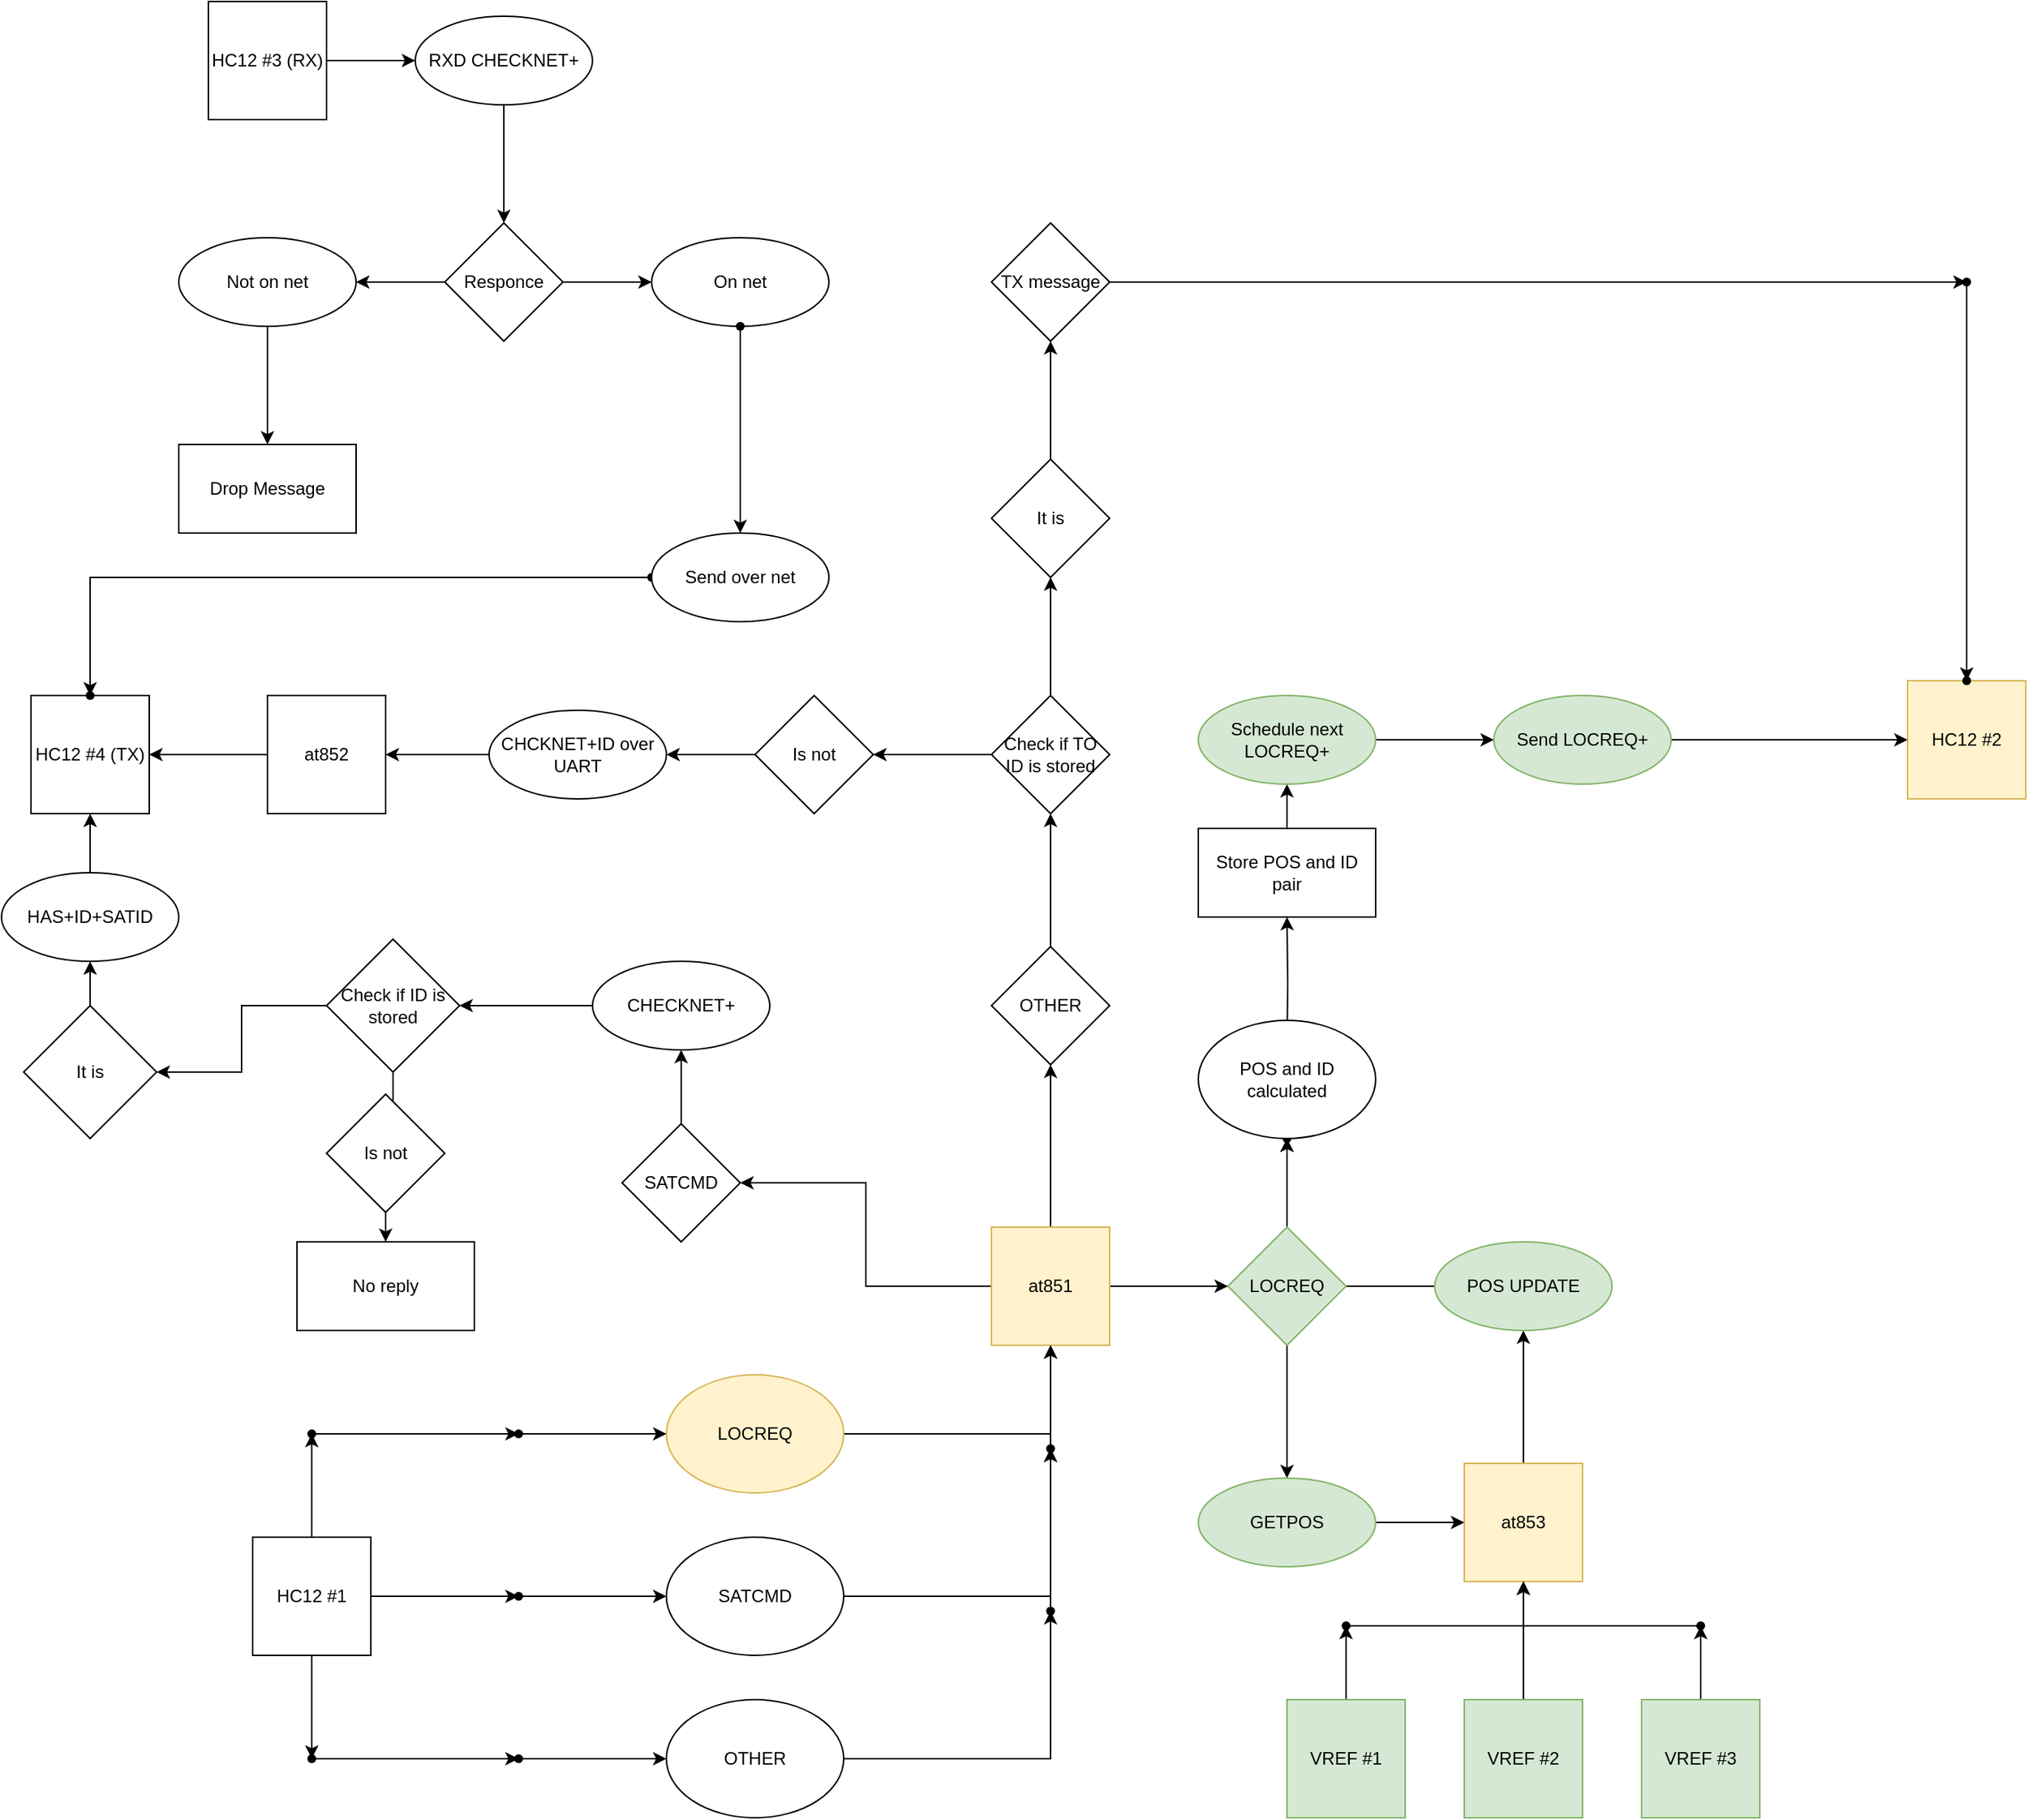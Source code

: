 <mxfile version="20.0.3" type="device"><diagram id="debl7oTDSxbzaYA7vrvB" name="Page-1"><mxGraphModel dx="3044" dy="2320" grid="1" gridSize="10" guides="1" tooltips="1" connect="1" arrows="1" fold="1" page="1" pageScale="1" pageWidth="850" pageHeight="1100" math="0" shadow="0"><root><mxCell id="0"/><mxCell id="1" parent="0"/><mxCell id="bWsef_XJjakOVULYMDOh-32" value="" style="edgeStyle=orthogonalEdgeStyle;rounded=0;orthogonalLoop=1;jettySize=auto;html=1;" edge="1" parent="1" source="bWsef_XJjakOVULYMDOh-1" target="bWsef_XJjakOVULYMDOh-31"><mxGeometry relative="1" as="geometry"/></mxCell><mxCell id="bWsef_XJjakOVULYMDOh-45" value="" style="edgeStyle=orthogonalEdgeStyle;rounded=0;orthogonalLoop=1;jettySize=auto;html=1;" edge="1" parent="1" source="bWsef_XJjakOVULYMDOh-1" target="bWsef_XJjakOVULYMDOh-39"><mxGeometry relative="1" as="geometry"/></mxCell><mxCell id="bWsef_XJjakOVULYMDOh-68" value="" style="edgeStyle=orthogonalEdgeStyle;rounded=0;orthogonalLoop=1;jettySize=auto;html=1;" edge="1" parent="1" source="bWsef_XJjakOVULYMDOh-1" target="bWsef_XJjakOVULYMDOh-67"><mxGeometry relative="1" as="geometry"/></mxCell><mxCell id="bWsef_XJjakOVULYMDOh-117" value="" style="edgeStyle=orthogonalEdgeStyle;rounded=0;orthogonalLoop=1;jettySize=auto;html=1;" edge="1" parent="1" source="bWsef_XJjakOVULYMDOh-1" target="bWsef_XJjakOVULYMDOh-116"><mxGeometry relative="1" as="geometry"/></mxCell><mxCell id="bWsef_XJjakOVULYMDOh-1" value="at851" style="whiteSpace=wrap;html=1;aspect=fixed;fillColor=#fff2cc;strokeColor=#d6b656;" vertex="1" parent="1"><mxGeometry x="90" y="90" width="80" height="80" as="geometry"/></mxCell><mxCell id="bWsef_XJjakOVULYMDOh-83" value="" style="edgeStyle=orthogonalEdgeStyle;rounded=0;orthogonalLoop=1;jettySize=auto;html=1;" edge="1" parent="1" source="bWsef_XJjakOVULYMDOh-2" target="bWsef_XJjakOVULYMDOh-79"><mxGeometry relative="1" as="geometry"/></mxCell><mxCell id="bWsef_XJjakOVULYMDOh-2" value="at852" style="whiteSpace=wrap;html=1;aspect=fixed;" vertex="1" parent="1"><mxGeometry x="-400" y="-270" width="80" height="80" as="geometry"/></mxCell><mxCell id="bWsef_XJjakOVULYMDOh-38" value="" style="edgeStyle=orthogonalEdgeStyle;rounded=0;orthogonalLoop=1;jettySize=auto;html=1;" edge="1" parent="1" source="bWsef_XJjakOVULYMDOh-3" target="bWsef_XJjakOVULYMDOh-37"><mxGeometry relative="1" as="geometry"/></mxCell><mxCell id="bWsef_XJjakOVULYMDOh-3" value="at853" style="whiteSpace=wrap;html=1;aspect=fixed;fillColor=#fff2cc;strokeColor=#d6b656;" vertex="1" parent="1"><mxGeometry x="410" y="250" width="80" height="80" as="geometry"/></mxCell><mxCell id="bWsef_XJjakOVULYMDOh-17" value="" style="edgeStyle=orthogonalEdgeStyle;rounded=0;orthogonalLoop=1;jettySize=auto;html=1;" edge="1" parent="1" source="bWsef_XJjakOVULYMDOh-4" target="bWsef_XJjakOVULYMDOh-16"><mxGeometry relative="1" as="geometry"/></mxCell><mxCell id="bWsef_XJjakOVULYMDOh-20" value="" style="edgeStyle=orthogonalEdgeStyle;rounded=0;orthogonalLoop=1;jettySize=auto;html=1;" edge="1" parent="1" source="bWsef_XJjakOVULYMDOh-4" target="bWsef_XJjakOVULYMDOh-19"><mxGeometry relative="1" as="geometry"/></mxCell><mxCell id="bWsef_XJjakOVULYMDOh-25" value="" style="edgeStyle=orthogonalEdgeStyle;rounded=0;orthogonalLoop=1;jettySize=auto;html=1;" edge="1" parent="1" source="bWsef_XJjakOVULYMDOh-4" target="bWsef_XJjakOVULYMDOh-24"><mxGeometry relative="1" as="geometry"/></mxCell><mxCell id="bWsef_XJjakOVULYMDOh-4" value="HC12 #1" style="whiteSpace=wrap;html=1;aspect=fixed;" vertex="1" parent="1"><mxGeometry x="-410" y="300" width="80" height="80" as="geometry"/></mxCell><mxCell id="bWsef_XJjakOVULYMDOh-85" value="" style="edgeStyle=orthogonalEdgeStyle;rounded=0;orthogonalLoop=1;jettySize=auto;html=1;" edge="1" parent="1" source="bWsef_XJjakOVULYMDOh-5" target="bWsef_XJjakOVULYMDOh-84"><mxGeometry relative="1" as="geometry"/></mxCell><mxCell id="bWsef_XJjakOVULYMDOh-5" value="HC12 #3 (RX)" style="whiteSpace=wrap;html=1;aspect=fixed;" vertex="1" parent="1"><mxGeometry x="-440" y="-740" width="80" height="80" as="geometry"/></mxCell><mxCell id="bWsef_XJjakOVULYMDOh-9" value="" style="edgeStyle=orthogonalEdgeStyle;rounded=0;orthogonalLoop=1;jettySize=auto;html=1;" edge="1" parent="1" source="bWsef_XJjakOVULYMDOh-6" target="bWsef_XJjakOVULYMDOh-1"><mxGeometry relative="1" as="geometry"/></mxCell><mxCell id="bWsef_XJjakOVULYMDOh-6" value="LOCREQ" style="ellipse;whiteSpace=wrap;html=1;fillColor=#fff2cc;strokeColor=#d6b656;" vertex="1" parent="1"><mxGeometry x="-130" y="190" width="120" height="80" as="geometry"/></mxCell><mxCell id="bWsef_XJjakOVULYMDOh-11" value="" style="edgeStyle=orthogonalEdgeStyle;rounded=0;orthogonalLoop=1;jettySize=auto;html=1;" edge="1" parent="1" source="bWsef_XJjakOVULYMDOh-7" target="bWsef_XJjakOVULYMDOh-10"><mxGeometry relative="1" as="geometry"/></mxCell><mxCell id="bWsef_XJjakOVULYMDOh-7" value="SATCMD" style="ellipse;whiteSpace=wrap;html=1;" vertex="1" parent="1"><mxGeometry x="-130" y="300" width="120" height="80" as="geometry"/></mxCell><mxCell id="bWsef_XJjakOVULYMDOh-14" value="" style="edgeStyle=orthogonalEdgeStyle;rounded=0;orthogonalLoop=1;jettySize=auto;html=1;" edge="1" parent="1" source="bWsef_XJjakOVULYMDOh-8" target="bWsef_XJjakOVULYMDOh-13"><mxGeometry relative="1" as="geometry"/></mxCell><mxCell id="bWsef_XJjakOVULYMDOh-8" value="OTHER" style="ellipse;whiteSpace=wrap;html=1;" vertex="1" parent="1"><mxGeometry x="-130" y="410" width="120" height="80" as="geometry"/></mxCell><mxCell id="bWsef_XJjakOVULYMDOh-12" value="" style="edgeStyle=orthogonalEdgeStyle;rounded=0;orthogonalLoop=1;jettySize=auto;html=1;" edge="1" parent="1" source="bWsef_XJjakOVULYMDOh-10" target="bWsef_XJjakOVULYMDOh-1"><mxGeometry relative="1" as="geometry"/></mxCell><mxCell id="bWsef_XJjakOVULYMDOh-10" value="" style="shape=waypoint;sketch=0;size=6;pointerEvents=1;points=[];fillColor=default;resizable=0;rotatable=0;perimeter=centerPerimeter;snapToPoint=1;" vertex="1" parent="1"><mxGeometry x="110" y="220" width="40" height="40" as="geometry"/></mxCell><mxCell id="bWsef_XJjakOVULYMDOh-15" value="" style="edgeStyle=orthogonalEdgeStyle;rounded=0;orthogonalLoop=1;jettySize=auto;html=1;" edge="1" parent="1" source="bWsef_XJjakOVULYMDOh-13" target="bWsef_XJjakOVULYMDOh-10"><mxGeometry relative="1" as="geometry"/></mxCell><mxCell id="bWsef_XJjakOVULYMDOh-13" value="" style="shape=waypoint;sketch=0;size=6;pointerEvents=1;points=[];fillColor=default;resizable=0;rotatable=0;perimeter=centerPerimeter;snapToPoint=1;" vertex="1" parent="1"><mxGeometry x="110" y="330" width="40" height="40" as="geometry"/></mxCell><mxCell id="bWsef_XJjakOVULYMDOh-18" value="" style="edgeStyle=orthogonalEdgeStyle;rounded=0;orthogonalLoop=1;jettySize=auto;html=1;" edge="1" parent="1" source="bWsef_XJjakOVULYMDOh-16" target="bWsef_XJjakOVULYMDOh-7"><mxGeometry relative="1" as="geometry"/></mxCell><mxCell id="bWsef_XJjakOVULYMDOh-16" value="" style="shape=waypoint;sketch=0;size=6;pointerEvents=1;points=[];fillColor=default;resizable=0;rotatable=0;perimeter=centerPerimeter;snapToPoint=1;" vertex="1" parent="1"><mxGeometry x="-250" y="320" width="40" height="40" as="geometry"/></mxCell><mxCell id="bWsef_XJjakOVULYMDOh-22" value="" style="edgeStyle=orthogonalEdgeStyle;rounded=0;orthogonalLoop=1;jettySize=auto;html=1;" edge="1" parent="1" source="bWsef_XJjakOVULYMDOh-19" target="bWsef_XJjakOVULYMDOh-21"><mxGeometry relative="1" as="geometry"/></mxCell><mxCell id="bWsef_XJjakOVULYMDOh-19" value="" style="shape=waypoint;sketch=0;size=6;pointerEvents=1;points=[];fillColor=default;resizable=0;rotatable=0;perimeter=centerPerimeter;snapToPoint=1;" vertex="1" parent="1"><mxGeometry x="-390" y="210" width="40" height="40" as="geometry"/></mxCell><mxCell id="bWsef_XJjakOVULYMDOh-23" value="" style="edgeStyle=orthogonalEdgeStyle;rounded=0;orthogonalLoop=1;jettySize=auto;html=1;" edge="1" parent="1" source="bWsef_XJjakOVULYMDOh-21" target="bWsef_XJjakOVULYMDOh-6"><mxGeometry relative="1" as="geometry"/></mxCell><mxCell id="bWsef_XJjakOVULYMDOh-21" value="" style="shape=waypoint;sketch=0;size=6;pointerEvents=1;points=[];fillColor=default;resizable=0;rotatable=0;perimeter=centerPerimeter;snapToPoint=1;" vertex="1" parent="1"><mxGeometry x="-250" y="210" width="40" height="40" as="geometry"/></mxCell><mxCell id="bWsef_XJjakOVULYMDOh-27" value="" style="edgeStyle=orthogonalEdgeStyle;rounded=0;orthogonalLoop=1;jettySize=auto;html=1;" edge="1" parent="1" source="bWsef_XJjakOVULYMDOh-24" target="bWsef_XJjakOVULYMDOh-26"><mxGeometry relative="1" as="geometry"/></mxCell><mxCell id="bWsef_XJjakOVULYMDOh-24" value="" style="shape=waypoint;sketch=0;size=6;pointerEvents=1;points=[];fillColor=default;resizable=0;rotatable=0;perimeter=centerPerimeter;snapToPoint=1;" vertex="1" parent="1"><mxGeometry x="-390" y="430" width="40" height="40" as="geometry"/></mxCell><mxCell id="bWsef_XJjakOVULYMDOh-28" value="" style="edgeStyle=orthogonalEdgeStyle;rounded=0;orthogonalLoop=1;jettySize=auto;html=1;" edge="1" parent="1" source="bWsef_XJjakOVULYMDOh-26" target="bWsef_XJjakOVULYMDOh-8"><mxGeometry relative="1" as="geometry"/></mxCell><mxCell id="bWsef_XJjakOVULYMDOh-26" value="" style="shape=waypoint;sketch=0;size=6;pointerEvents=1;points=[];fillColor=default;resizable=0;rotatable=0;perimeter=centerPerimeter;snapToPoint=1;" vertex="1" parent="1"><mxGeometry x="-250" y="430" width="40" height="40" as="geometry"/></mxCell><mxCell id="bWsef_XJjakOVULYMDOh-35" value="" style="edgeStyle=orthogonalEdgeStyle;rounded=0;orthogonalLoop=1;jettySize=auto;html=1;" edge="1" parent="1" source="bWsef_XJjakOVULYMDOh-31" target="bWsef_XJjakOVULYMDOh-34"><mxGeometry relative="1" as="geometry"/></mxCell><mxCell id="bWsef_XJjakOVULYMDOh-36" value="" style="edgeStyle=orthogonalEdgeStyle;rounded=0;orthogonalLoop=1;jettySize=auto;html=1;" edge="1" parent="1" source="bWsef_XJjakOVULYMDOh-34" target="bWsef_XJjakOVULYMDOh-3"><mxGeometry relative="1" as="geometry"/></mxCell><mxCell id="bWsef_XJjakOVULYMDOh-34" value="GETPOS" style="ellipse;whiteSpace=wrap;html=1;fillColor=#d5e8d4;strokeColor=#82b366;" vertex="1" parent="1"><mxGeometry x="230" y="260" width="120" height="60" as="geometry"/></mxCell><mxCell id="bWsef_XJjakOVULYMDOh-40" value="" style="edgeStyle=orthogonalEdgeStyle;rounded=0;orthogonalLoop=1;jettySize=auto;html=1;" edge="1" parent="1" source="bWsef_XJjakOVULYMDOh-37" target="bWsef_XJjakOVULYMDOh-39"><mxGeometry relative="1" as="geometry"/></mxCell><mxCell id="bWsef_XJjakOVULYMDOh-39" value="" style="shape=waypoint;sketch=0;size=6;pointerEvents=1;points=[];fillColor=default;resizable=0;rotatable=0;perimeter=centerPerimeter;snapToPoint=1;" vertex="1" parent="1"><mxGeometry x="270" y="10" width="40" height="40" as="geometry"/></mxCell><mxCell id="bWsef_XJjakOVULYMDOh-43" value="HC12 #2" style="whiteSpace=wrap;html=1;aspect=fixed;fillColor=#fff2cc;strokeColor=#d6b656;" vertex="1" parent="1"><mxGeometry x="710" y="-280" width="80" height="80" as="geometry"/></mxCell><mxCell id="bWsef_XJjakOVULYMDOh-48" value="" style="edgeStyle=orthogonalEdgeStyle;rounded=0;orthogonalLoop=1;jettySize=auto;html=1;" edge="1" parent="1" target="bWsef_XJjakOVULYMDOh-47"><mxGeometry relative="1" as="geometry"><mxPoint x="290" y="-30" as="sourcePoint"/></mxGeometry></mxCell><mxCell id="bWsef_XJjakOVULYMDOh-44" value="POS and ID calculated" style="ellipse;whiteSpace=wrap;html=1;" vertex="1" parent="1"><mxGeometry x="230" y="-50" width="120" height="80" as="geometry"/></mxCell><mxCell id="bWsef_XJjakOVULYMDOh-50" value="" style="edgeStyle=orthogonalEdgeStyle;rounded=0;orthogonalLoop=1;jettySize=auto;html=1;" edge="1" parent="1" source="bWsef_XJjakOVULYMDOh-47" target="bWsef_XJjakOVULYMDOh-49"><mxGeometry relative="1" as="geometry"/></mxCell><mxCell id="bWsef_XJjakOVULYMDOh-47" value="Store POS and ID pair" style="whiteSpace=wrap;html=1;" vertex="1" parent="1"><mxGeometry x="230" y="-180" width="120" height="60" as="geometry"/></mxCell><mxCell id="bWsef_XJjakOVULYMDOh-52" value="" style="edgeStyle=orthogonalEdgeStyle;rounded=0;orthogonalLoop=1;jettySize=auto;html=1;" edge="1" parent="1" source="bWsef_XJjakOVULYMDOh-49" target="bWsef_XJjakOVULYMDOh-51"><mxGeometry relative="1" as="geometry"/></mxCell><mxCell id="bWsef_XJjakOVULYMDOh-49" value="Schedule next LOCREQ+" style="ellipse;whiteSpace=wrap;html=1;fillColor=#d5e8d4;strokeColor=#82b366;" vertex="1" parent="1"><mxGeometry x="230" y="-270" width="120" height="60" as="geometry"/></mxCell><mxCell id="bWsef_XJjakOVULYMDOh-53" value="" style="edgeStyle=orthogonalEdgeStyle;rounded=0;orthogonalLoop=1;jettySize=auto;html=1;" edge="1" parent="1" source="bWsef_XJjakOVULYMDOh-51" target="bWsef_XJjakOVULYMDOh-43"><mxGeometry relative="1" as="geometry"/></mxCell><mxCell id="bWsef_XJjakOVULYMDOh-51" value="Send LOCREQ+" style="ellipse;whiteSpace=wrap;html=1;fillColor=#d5e8d4;strokeColor=#82b366;" vertex="1" parent="1"><mxGeometry x="430" y="-270" width="120" height="60" as="geometry"/></mxCell><mxCell id="bWsef_XJjakOVULYMDOh-64" value="" style="edgeStyle=orthogonalEdgeStyle;rounded=0;orthogonalLoop=1;jettySize=auto;html=1;" edge="1" parent="1" source="bWsef_XJjakOVULYMDOh-55" target="bWsef_XJjakOVULYMDOh-63"><mxGeometry relative="1" as="geometry"/></mxCell><mxCell id="bWsef_XJjakOVULYMDOh-55" value="VREF #1" style="whiteSpace=wrap;html=1;aspect=fixed;fillColor=#d5e8d4;strokeColor=#82b366;" vertex="1" parent="1"><mxGeometry x="290" y="410" width="80" height="80" as="geometry"/></mxCell><mxCell id="bWsef_XJjakOVULYMDOh-58" value="" style="edgeStyle=orthogonalEdgeStyle;rounded=0;orthogonalLoop=1;jettySize=auto;html=1;" edge="1" parent="1" source="bWsef_XJjakOVULYMDOh-56" target="bWsef_XJjakOVULYMDOh-3"><mxGeometry relative="1" as="geometry"/></mxCell><mxCell id="bWsef_XJjakOVULYMDOh-56" value="VREF #2" style="whiteSpace=wrap;html=1;aspect=fixed;fillColor=#d5e8d4;strokeColor=#82b366;" vertex="1" parent="1"><mxGeometry x="410" y="410" width="80" height="80" as="geometry"/></mxCell><mxCell id="bWsef_XJjakOVULYMDOh-60" value="" style="edgeStyle=orthogonalEdgeStyle;rounded=0;orthogonalLoop=1;jettySize=auto;html=1;" edge="1" parent="1" source="bWsef_XJjakOVULYMDOh-57" target="bWsef_XJjakOVULYMDOh-59"><mxGeometry relative="1" as="geometry"/></mxCell><mxCell id="bWsef_XJjakOVULYMDOh-57" value="VREF #3" style="whiteSpace=wrap;html=1;aspect=fixed;fillColor=#d5e8d4;strokeColor=#82b366;" vertex="1" parent="1"><mxGeometry x="530" y="410" width="80" height="80" as="geometry"/></mxCell><mxCell id="bWsef_XJjakOVULYMDOh-61" value="" style="edgeStyle=orthogonalEdgeStyle;rounded=0;orthogonalLoop=1;jettySize=auto;html=1;" edge="1" parent="1" source="bWsef_XJjakOVULYMDOh-59" target="bWsef_XJjakOVULYMDOh-3"><mxGeometry relative="1" as="geometry"/></mxCell><mxCell id="bWsef_XJjakOVULYMDOh-59" value="" style="shape=waypoint;sketch=0;size=6;pointerEvents=1;points=[];fillColor=default;resizable=0;rotatable=0;perimeter=centerPerimeter;snapToPoint=1;" vertex="1" parent="1"><mxGeometry x="550" y="340" width="40" height="40" as="geometry"/></mxCell><mxCell id="bWsef_XJjakOVULYMDOh-65" value="" style="edgeStyle=orthogonalEdgeStyle;rounded=0;orthogonalLoop=1;jettySize=auto;html=1;" edge="1" parent="1" source="bWsef_XJjakOVULYMDOh-63" target="bWsef_XJjakOVULYMDOh-3"><mxGeometry relative="1" as="geometry"/></mxCell><mxCell id="bWsef_XJjakOVULYMDOh-63" value="" style="shape=waypoint;sketch=0;size=6;pointerEvents=1;points=[];fillColor=default;resizable=0;rotatable=0;perimeter=centerPerimeter;snapToPoint=1;" vertex="1" parent="1"><mxGeometry x="310" y="340" width="40" height="40" as="geometry"/></mxCell><mxCell id="bWsef_XJjakOVULYMDOh-37" value="POS UPDATE" style="ellipse;whiteSpace=wrap;html=1;fillColor=#d5e8d4;strokeColor=#82b366;" vertex="1" parent="1"><mxGeometry x="390" y="100" width="120" height="60" as="geometry"/></mxCell><mxCell id="bWsef_XJjakOVULYMDOh-31" value="LOCREQ" style="rhombus;whiteSpace=wrap;html=1;fillColor=#d5e8d4;strokeColor=#82b366;" vertex="1" parent="1"><mxGeometry x="250" y="90" width="80" height="80" as="geometry"/></mxCell><mxCell id="bWsef_XJjakOVULYMDOh-70" value="" style="edgeStyle=orthogonalEdgeStyle;rounded=0;orthogonalLoop=1;jettySize=auto;html=1;" edge="1" parent="1" source="bWsef_XJjakOVULYMDOh-67"><mxGeometry relative="1" as="geometry"><mxPoint x="130" y="-190.0" as="targetPoint"/></mxGeometry></mxCell><mxCell id="bWsef_XJjakOVULYMDOh-67" value="OTHER" style="rhombus;whiteSpace=wrap;html=1;" vertex="1" parent="1"><mxGeometry x="90" y="-100" width="80" height="80" as="geometry"/></mxCell><mxCell id="bWsef_XJjakOVULYMDOh-73" value="" style="edgeStyle=orthogonalEdgeStyle;rounded=0;orthogonalLoop=1;jettySize=auto;html=1;" edge="1" parent="1" source="bWsef_XJjakOVULYMDOh-71" target="bWsef_XJjakOVULYMDOh-72"><mxGeometry relative="1" as="geometry"/></mxCell><mxCell id="bWsef_XJjakOVULYMDOh-75" value="" style="edgeStyle=orthogonalEdgeStyle;rounded=0;orthogonalLoop=1;jettySize=auto;html=1;" edge="1" parent="1" source="bWsef_XJjakOVULYMDOh-71" target="bWsef_XJjakOVULYMDOh-74"><mxGeometry relative="1" as="geometry"/></mxCell><mxCell id="bWsef_XJjakOVULYMDOh-71" value="Check if TO ID is stored" style="rhombus;whiteSpace=wrap;html=1;" vertex="1" parent="1"><mxGeometry x="90" y="-270" width="80" height="80" as="geometry"/></mxCell><mxCell id="bWsef_XJjakOVULYMDOh-96" value="" style="edgeStyle=orthogonalEdgeStyle;rounded=0;orthogonalLoop=1;jettySize=auto;html=1;" edge="1" parent="1" source="bWsef_XJjakOVULYMDOh-72" target="bWsef_XJjakOVULYMDOh-95"><mxGeometry relative="1" as="geometry"/></mxCell><mxCell id="bWsef_XJjakOVULYMDOh-72" value="It is" style="rhombus;whiteSpace=wrap;html=1;" vertex="1" parent="1"><mxGeometry x="90" y="-430" width="80" height="80" as="geometry"/></mxCell><mxCell id="bWsef_XJjakOVULYMDOh-77" value="" style="edgeStyle=orthogonalEdgeStyle;rounded=0;orthogonalLoop=1;jettySize=auto;html=1;" edge="1" parent="1" source="bWsef_XJjakOVULYMDOh-74" target="bWsef_XJjakOVULYMDOh-76"><mxGeometry relative="1" as="geometry"/></mxCell><mxCell id="bWsef_XJjakOVULYMDOh-74" value="Is not" style="rhombus;whiteSpace=wrap;html=1;" vertex="1" parent="1"><mxGeometry x="-70" y="-270" width="80" height="80" as="geometry"/></mxCell><mxCell id="bWsef_XJjakOVULYMDOh-78" value="" style="edgeStyle=orthogonalEdgeStyle;rounded=0;orthogonalLoop=1;jettySize=auto;html=1;" edge="1" parent="1" source="bWsef_XJjakOVULYMDOh-76" target="bWsef_XJjakOVULYMDOh-2"><mxGeometry relative="1" as="geometry"/></mxCell><mxCell id="bWsef_XJjakOVULYMDOh-76" value="CHCKNET+ID over UART" style="ellipse;whiteSpace=wrap;html=1;" vertex="1" parent="1"><mxGeometry x="-250" y="-260" width="120" height="60" as="geometry"/></mxCell><mxCell id="bWsef_XJjakOVULYMDOh-79" value="HC12 #4 (TX)" style="whiteSpace=wrap;html=1;aspect=fixed;" vertex="1" parent="1"><mxGeometry x="-560" y="-270" width="80" height="80" as="geometry"/></mxCell><mxCell id="bWsef_XJjakOVULYMDOh-87" value="" style="edgeStyle=orthogonalEdgeStyle;rounded=0;orthogonalLoop=1;jettySize=auto;html=1;" edge="1" parent="1" source="bWsef_XJjakOVULYMDOh-84"><mxGeometry relative="1" as="geometry"><mxPoint x="-240" y="-590.0" as="targetPoint"/></mxGeometry></mxCell><mxCell id="bWsef_XJjakOVULYMDOh-84" value="RXD CHECKNET+" style="ellipse;whiteSpace=wrap;html=1;" vertex="1" parent="1"><mxGeometry x="-300" y="-730" width="120" height="60" as="geometry"/></mxCell><mxCell id="bWsef_XJjakOVULYMDOh-90" value="" style="edgeStyle=orthogonalEdgeStyle;rounded=0;orthogonalLoop=1;jettySize=auto;html=1;" edge="1" parent="1" source="bWsef_XJjakOVULYMDOh-88" target="bWsef_XJjakOVULYMDOh-89"><mxGeometry relative="1" as="geometry"/></mxCell><mxCell id="bWsef_XJjakOVULYMDOh-92" value="" style="edgeStyle=orthogonalEdgeStyle;rounded=0;orthogonalLoop=1;jettySize=auto;html=1;" edge="1" parent="1" source="bWsef_XJjakOVULYMDOh-88" target="bWsef_XJjakOVULYMDOh-91"><mxGeometry relative="1" as="geometry"/></mxCell><mxCell id="bWsef_XJjakOVULYMDOh-88" value="Responce" style="rhombus;whiteSpace=wrap;html=1;" vertex="1" parent="1"><mxGeometry x="-280" y="-590" width="80" height="80" as="geometry"/></mxCell><mxCell id="bWsef_XJjakOVULYMDOh-111" value="" style="edgeStyle=orthogonalEdgeStyle;rounded=0;orthogonalLoop=1;jettySize=auto;html=1;" edge="1" parent="1" source="bWsef_XJjakOVULYMDOh-89" target="bWsef_XJjakOVULYMDOh-110"><mxGeometry relative="1" as="geometry"/></mxCell><mxCell id="bWsef_XJjakOVULYMDOh-89" value="Not on net" style="ellipse;whiteSpace=wrap;html=1;" vertex="1" parent="1"><mxGeometry x="-460" y="-580" width="120" height="60" as="geometry"/></mxCell><mxCell id="bWsef_XJjakOVULYMDOh-98" value="" style="edgeStyle=orthogonalEdgeStyle;rounded=0;orthogonalLoop=1;jettySize=auto;html=1;" edge="1" parent="1" source="bWsef_XJjakOVULYMDOh-95" target="bWsef_XJjakOVULYMDOh-97"><mxGeometry relative="1" as="geometry"/></mxCell><mxCell id="bWsef_XJjakOVULYMDOh-95" value="TX message" style="rhombus;whiteSpace=wrap;html=1;" vertex="1" parent="1"><mxGeometry x="90" y="-590" width="80" height="80" as="geometry"/></mxCell><mxCell id="bWsef_XJjakOVULYMDOh-100" value="" style="edgeStyle=orthogonalEdgeStyle;rounded=0;orthogonalLoop=1;jettySize=auto;html=1;" edge="1" parent="1" source="bWsef_XJjakOVULYMDOh-97" target="bWsef_XJjakOVULYMDOh-99"><mxGeometry relative="1" as="geometry"/></mxCell><mxCell id="bWsef_XJjakOVULYMDOh-97" value="" style="shape=waypoint;sketch=0;size=6;pointerEvents=1;points=[];fillColor=default;resizable=0;rotatable=0;perimeter=centerPerimeter;snapToPoint=1;" vertex="1" parent="1"><mxGeometry x="730" y="-570" width="40" height="40" as="geometry"/></mxCell><mxCell id="bWsef_XJjakOVULYMDOh-99" value="" style="shape=waypoint;sketch=0;size=6;pointerEvents=1;points=[];fillColor=default;resizable=0;rotatable=0;perimeter=centerPerimeter;snapToPoint=1;" vertex="1" parent="1"><mxGeometry x="730" y="-300" width="40" height="40" as="geometry"/></mxCell><mxCell id="bWsef_XJjakOVULYMDOh-105" value="" style="edgeStyle=orthogonalEdgeStyle;rounded=0;orthogonalLoop=1;jettySize=auto;html=1;" edge="1" parent="1" source="bWsef_XJjakOVULYMDOh-102" target="bWsef_XJjakOVULYMDOh-106"><mxGeometry relative="1" as="geometry"><mxPoint x="-520" y="-790.0" as="targetPoint"/></mxGeometry></mxCell><mxCell id="bWsef_XJjakOVULYMDOh-102" value="" style="shape=waypoint;sketch=0;size=6;pointerEvents=1;points=[];fillColor=default;resizable=0;rotatable=0;perimeter=centerPerimeter;snapToPoint=1;" vertex="1" parent="1"><mxGeometry x="-160" y="-370" width="40" height="40" as="geometry"/></mxCell><mxCell id="bWsef_XJjakOVULYMDOh-106" value="" style="shape=waypoint;sketch=0;size=6;pointerEvents=1;points=[];fillColor=default;resizable=0;rotatable=0;perimeter=centerPerimeter;snapToPoint=1;" vertex="1" parent="1"><mxGeometry x="-540" y="-290" width="40" height="40" as="geometry"/></mxCell><mxCell id="bWsef_XJjakOVULYMDOh-109" value="" style="edgeStyle=orthogonalEdgeStyle;rounded=0;orthogonalLoop=1;jettySize=auto;html=1;" edge="1" parent="1" source="bWsef_XJjakOVULYMDOh-91" target="bWsef_XJjakOVULYMDOh-108"><mxGeometry relative="1" as="geometry"/></mxCell><mxCell id="bWsef_XJjakOVULYMDOh-91" value="On net" style="ellipse;whiteSpace=wrap;html=1;" vertex="1" parent="1"><mxGeometry x="-140" y="-580" width="120" height="60" as="geometry"/></mxCell><mxCell id="bWsef_XJjakOVULYMDOh-113" value="" style="edgeStyle=orthogonalEdgeStyle;rounded=0;orthogonalLoop=1;jettySize=auto;html=1;" edge="1" parent="1" source="bWsef_XJjakOVULYMDOh-108" target="bWsef_XJjakOVULYMDOh-112"><mxGeometry relative="1" as="geometry"/></mxCell><mxCell id="bWsef_XJjakOVULYMDOh-108" value="" style="shape=waypoint;sketch=0;size=6;pointerEvents=1;points=[];fillColor=default;resizable=0;rotatable=0;perimeter=centerPerimeter;snapToPoint=1;" vertex="1" parent="1"><mxGeometry x="-100" y="-540" width="40" height="40" as="geometry"/></mxCell><mxCell id="bWsef_XJjakOVULYMDOh-110" value="Drop Message" style="whiteSpace=wrap;html=1;" vertex="1" parent="1"><mxGeometry x="-460" y="-440" width="120" height="60" as="geometry"/></mxCell><mxCell id="bWsef_XJjakOVULYMDOh-112" value="Send over net" style="ellipse;whiteSpace=wrap;html=1;sketch=0;" vertex="1" parent="1"><mxGeometry x="-140" y="-380" width="120" height="60" as="geometry"/></mxCell><mxCell id="bWsef_XJjakOVULYMDOh-119" value="" style="edgeStyle=orthogonalEdgeStyle;rounded=0;orthogonalLoop=1;jettySize=auto;html=1;" edge="1" parent="1" source="bWsef_XJjakOVULYMDOh-116" target="bWsef_XJjakOVULYMDOh-118"><mxGeometry relative="1" as="geometry"/></mxCell><mxCell id="bWsef_XJjakOVULYMDOh-116" value="SATCMD" style="rhombus;whiteSpace=wrap;html=1;" vertex="1" parent="1"><mxGeometry x="-160" y="20" width="80" height="80" as="geometry"/></mxCell><mxCell id="bWsef_XJjakOVULYMDOh-121" value="" style="edgeStyle=orthogonalEdgeStyle;rounded=0;orthogonalLoop=1;jettySize=auto;html=1;" edge="1" parent="1" source="bWsef_XJjakOVULYMDOh-118" target="bWsef_XJjakOVULYMDOh-120"><mxGeometry relative="1" as="geometry"/></mxCell><mxCell id="bWsef_XJjakOVULYMDOh-118" value="CHECKNET+" style="ellipse;whiteSpace=wrap;html=1;" vertex="1" parent="1"><mxGeometry x="-180" y="-90" width="120" height="60" as="geometry"/></mxCell><mxCell id="bWsef_XJjakOVULYMDOh-123" value="" style="edgeStyle=orthogonalEdgeStyle;rounded=0;orthogonalLoop=1;jettySize=auto;html=1;" edge="1" parent="1" source="bWsef_XJjakOVULYMDOh-120" target="bWsef_XJjakOVULYMDOh-122"><mxGeometry relative="1" as="geometry"/></mxCell><mxCell id="bWsef_XJjakOVULYMDOh-127" value="" style="edgeStyle=orthogonalEdgeStyle;rounded=0;orthogonalLoop=1;jettySize=auto;html=1;" edge="1" parent="1" source="bWsef_XJjakOVULYMDOh-120" target="bWsef_XJjakOVULYMDOh-126"><mxGeometry relative="1" as="geometry"/></mxCell><mxCell id="bWsef_XJjakOVULYMDOh-120" value="Check if ID is stored" style="rhombus;whiteSpace=wrap;html=1;" vertex="1" parent="1"><mxGeometry x="-360" y="-105" width="90" height="90" as="geometry"/></mxCell><mxCell id="bWsef_XJjakOVULYMDOh-125" value="" style="edgeStyle=orthogonalEdgeStyle;rounded=0;orthogonalLoop=1;jettySize=auto;html=1;" edge="1" parent="1" source="bWsef_XJjakOVULYMDOh-122" target="bWsef_XJjakOVULYMDOh-124"><mxGeometry relative="1" as="geometry"/></mxCell><mxCell id="bWsef_XJjakOVULYMDOh-122" value="Is not" style="rhombus;whiteSpace=wrap;html=1;" vertex="1" parent="1"><mxGeometry x="-360" width="80" height="80" as="geometry"/></mxCell><mxCell id="bWsef_XJjakOVULYMDOh-124" value="No reply" style="whiteSpace=wrap;html=1;" vertex="1" parent="1"><mxGeometry x="-380" y="100" width="120" height="60" as="geometry"/></mxCell><mxCell id="bWsef_XJjakOVULYMDOh-129" value="" style="edgeStyle=orthogonalEdgeStyle;rounded=0;orthogonalLoop=1;jettySize=auto;html=1;" edge="1" parent="1" source="bWsef_XJjakOVULYMDOh-126" target="bWsef_XJjakOVULYMDOh-128"><mxGeometry relative="1" as="geometry"/></mxCell><mxCell id="bWsef_XJjakOVULYMDOh-126" value="It is" style="rhombus;whiteSpace=wrap;html=1;" vertex="1" parent="1"><mxGeometry x="-565" y="-60" width="90" height="90" as="geometry"/></mxCell><mxCell id="bWsef_XJjakOVULYMDOh-131" value="" style="edgeStyle=orthogonalEdgeStyle;rounded=0;orthogonalLoop=1;jettySize=auto;html=1;" edge="1" parent="1" source="bWsef_XJjakOVULYMDOh-128"><mxGeometry relative="1" as="geometry"><mxPoint x="-520" y="-190" as="targetPoint"/></mxGeometry></mxCell><mxCell id="bWsef_XJjakOVULYMDOh-128" value="HAS+ID+SATID" style="ellipse;whiteSpace=wrap;html=1;" vertex="1" parent="1"><mxGeometry x="-580" y="-150" width="120" height="60" as="geometry"/></mxCell></root></mxGraphModel></diagram></mxfile>